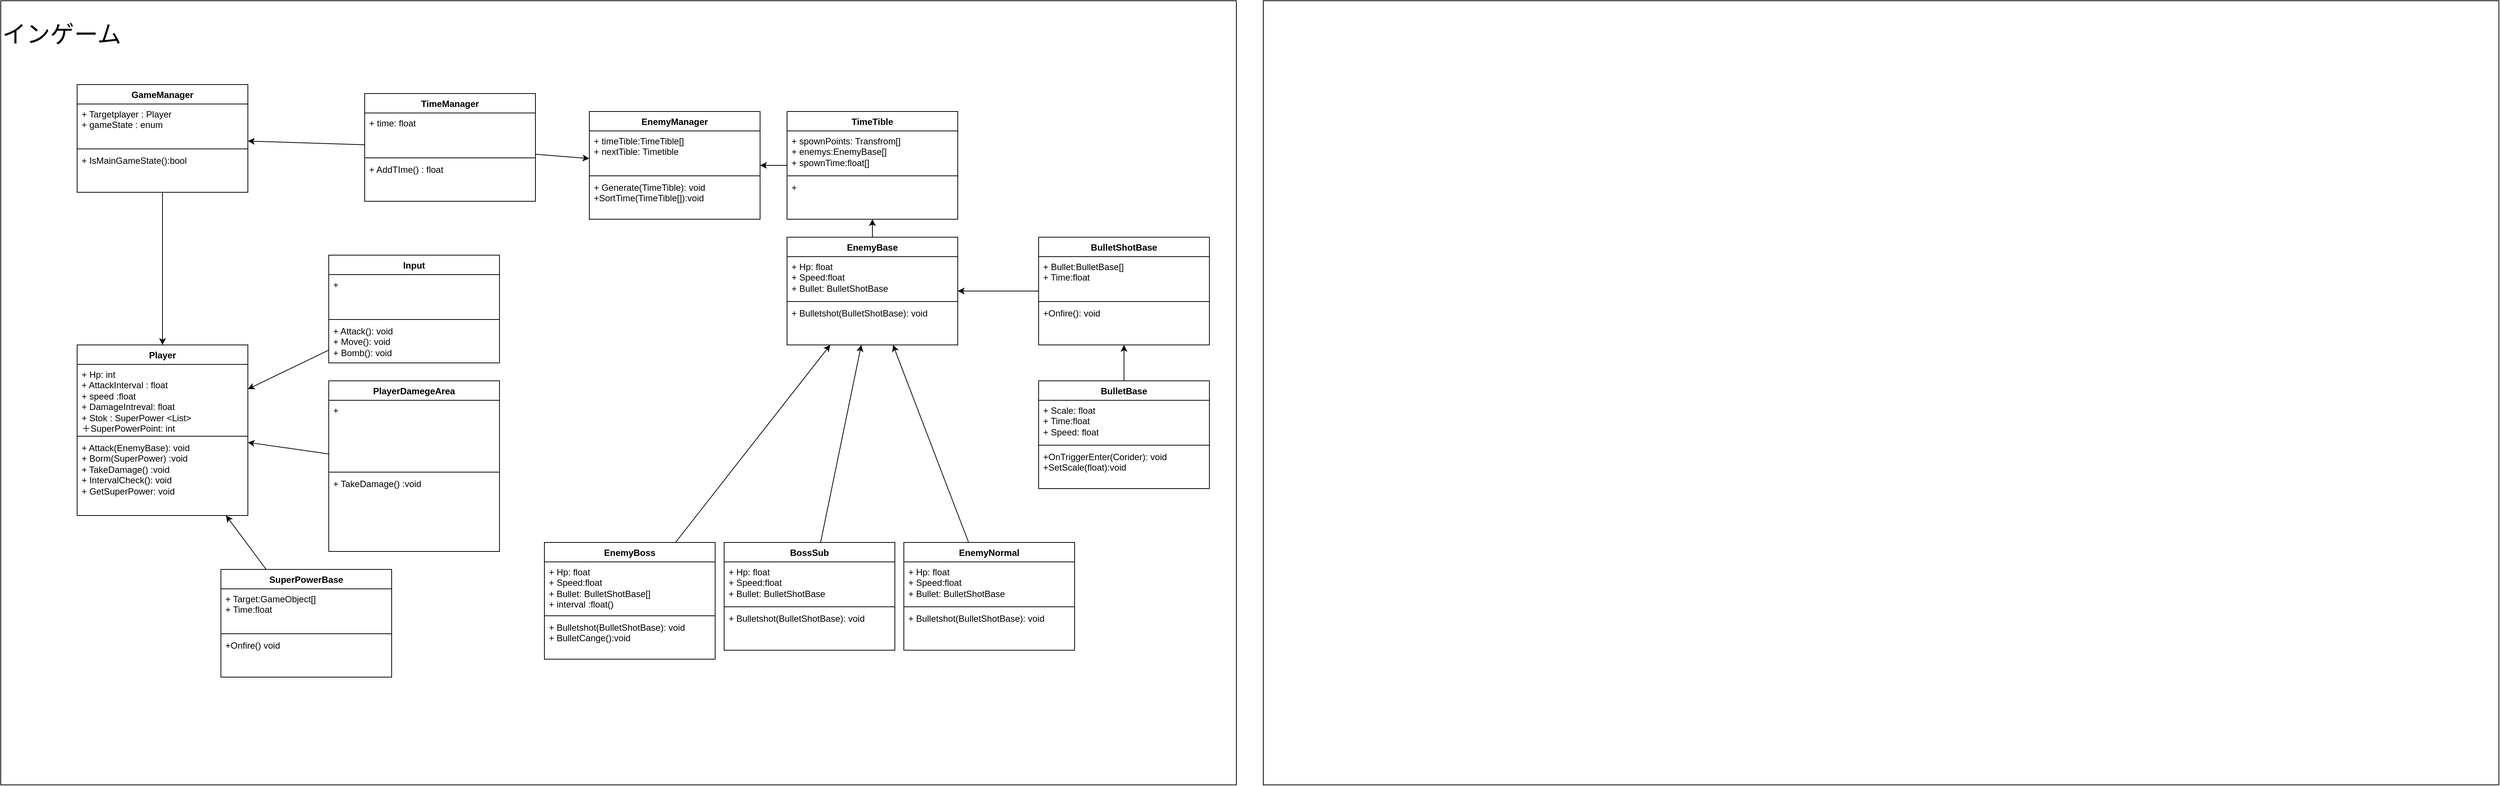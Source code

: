 <mxfile version="25.0.3">
  <diagram id="C5RBs43oDa-KdzZeNtuy" name="Page-1">
    <mxGraphModel dx="1740" dy="995" grid="1" gridSize="12" guides="1" tooltips="1" connect="1" arrows="1" fold="1" page="1" pageScale="1" pageWidth="1600" pageHeight="900" math="0" shadow="0">
      <root>
        <mxCell id="WIyWlLk6GJQsqaUBKTNV-0" />
        <mxCell id="WIyWlLk6GJQsqaUBKTNV-1" parent="WIyWlLk6GJQsqaUBKTNV-0" />
        <mxCell id="qNqzVhPJE8xCvwRogEjn-1" value="" style="whiteSpace=wrap;html=1;" parent="WIyWlLk6GJQsqaUBKTNV-1" vertex="1">
          <mxGeometry x="30" y="20" width="1650" height="1048" as="geometry" />
        </mxCell>
        <mxCell id="qNqzVhPJE8xCvwRogEjn-2" value="&lt;font style=&quot;font-size: 32px;&quot;&gt;インゲーム&lt;/font&gt;" style="text;html=1;align=left;verticalAlign=middle;whiteSpace=wrap;rounded=0;" parent="WIyWlLk6GJQsqaUBKTNV-1" vertex="1">
          <mxGeometry x="30" y="20" width="170" height="90" as="geometry" />
        </mxCell>
        <mxCell id="qNqzVhPJE8xCvwRogEjn-11" value="EnemyBase" style="swimlane;fontStyle=1;align=center;verticalAlign=top;childLayout=stackLayout;horizontal=1;startSize=26;horizontalStack=0;resizeParent=1;resizeParentMax=0;resizeLast=0;collapsible=1;marginBottom=0;whiteSpace=wrap;html=1;" parent="WIyWlLk6GJQsqaUBKTNV-1" vertex="1">
          <mxGeometry x="1080" y="336" width="228" height="144" as="geometry" />
        </mxCell>
        <mxCell id="qNqzVhPJE8xCvwRogEjn-12" value="+ Hp: float&lt;div&gt;+ Speed:float&lt;/div&gt;&lt;div&gt;+ Bullet: BulletShotBase&lt;/div&gt;" style="text;strokeColor=none;fillColor=none;align=left;verticalAlign=top;spacingLeft=4;spacingRight=4;overflow=hidden;rotatable=0;points=[[0,0.5],[1,0.5]];portConstraint=eastwest;whiteSpace=wrap;html=1;" parent="qNqzVhPJE8xCvwRogEjn-11" vertex="1">
          <mxGeometry y="26" width="228" height="58" as="geometry" />
        </mxCell>
        <mxCell id="qNqzVhPJE8xCvwRogEjn-13" value="" style="line;strokeWidth=1;fillColor=none;align=left;verticalAlign=middle;spacingTop=-1;spacingLeft=3;spacingRight=3;rotatable=0;labelPosition=right;points=[];portConstraint=eastwest;strokeColor=inherit;" parent="qNqzVhPJE8xCvwRogEjn-11" vertex="1">
          <mxGeometry y="84" width="228" height="4" as="geometry" />
        </mxCell>
        <mxCell id="qNqzVhPJE8xCvwRogEjn-14" value="+ Bulletshot(BulletShotBase): void&lt;div&gt;&lt;br&gt;&lt;/div&gt;" style="text;strokeColor=none;fillColor=none;align=left;verticalAlign=top;spacingLeft=4;spacingRight=4;overflow=hidden;rotatable=0;points=[[0,0.5],[1,0.5]];portConstraint=eastwest;whiteSpace=wrap;html=1;" parent="qNqzVhPJE8xCvwRogEjn-11" vertex="1">
          <mxGeometry y="88" width="228" height="56" as="geometry" />
        </mxCell>
        <mxCell id="qNqzVhPJE8xCvwRogEjn-16" value="TimeManager" style="swimlane;fontStyle=1;align=center;verticalAlign=top;childLayout=stackLayout;horizontal=1;startSize=26;horizontalStack=0;resizeParent=1;resizeParentMax=0;resizeLast=0;collapsible=1;marginBottom=0;whiteSpace=wrap;html=1;" parent="WIyWlLk6GJQsqaUBKTNV-1" vertex="1">
          <mxGeometry x="516" y="144" width="228" height="144" as="geometry" />
        </mxCell>
        <mxCell id="qNqzVhPJE8xCvwRogEjn-17" value="+ time: float" style="text;strokeColor=none;fillColor=none;align=left;verticalAlign=top;spacingLeft=4;spacingRight=4;overflow=hidden;rotatable=0;points=[[0,0.5],[1,0.5]];portConstraint=eastwest;whiteSpace=wrap;html=1;" parent="qNqzVhPJE8xCvwRogEjn-16" vertex="1">
          <mxGeometry y="26" width="228" height="58" as="geometry" />
        </mxCell>
        <mxCell id="qNqzVhPJE8xCvwRogEjn-18" value="" style="line;strokeWidth=1;fillColor=none;align=left;verticalAlign=middle;spacingTop=-1;spacingLeft=3;spacingRight=3;rotatable=0;labelPosition=right;points=[];portConstraint=eastwest;strokeColor=inherit;" parent="qNqzVhPJE8xCvwRogEjn-16" vertex="1">
          <mxGeometry y="84" width="228" height="4" as="geometry" />
        </mxCell>
        <mxCell id="qNqzVhPJE8xCvwRogEjn-19" value="+ AddTIme() : float&amp;nbsp;&lt;div&gt;&lt;br&gt;&lt;/div&gt;" style="text;strokeColor=none;fillColor=none;align=left;verticalAlign=top;spacingLeft=4;spacingRight=4;overflow=hidden;rotatable=0;points=[[0,0.5],[1,0.5]];portConstraint=eastwest;whiteSpace=wrap;html=1;" parent="qNqzVhPJE8xCvwRogEjn-16" vertex="1">
          <mxGeometry y="88" width="228" height="56" as="geometry" />
        </mxCell>
        <mxCell id="qNqzVhPJE8xCvwRogEjn-21" value="" style="endArrow=classic;html=1;rounded=0;" parent="WIyWlLk6GJQsqaUBKTNV-1" source="qNqzVhPJE8xCvwRogEjn-16" target="qNqzVhPJE8xCvwRogEjn-60" edge="1">
          <mxGeometry width="50" height="50" relative="1" as="geometry">
            <mxPoint x="804" y="350" as="sourcePoint" />
            <mxPoint x="470" y="252.249" as="targetPoint" />
          </mxGeometry>
        </mxCell>
        <mxCell id="qNqzVhPJE8xCvwRogEjn-22" value="" style="endArrow=classic;html=1;rounded=0;" parent="WIyWlLk6GJQsqaUBKTNV-1" source="qNqzVhPJE8xCvwRogEjn-16" target="qNqzVhPJE8xCvwRogEjn-35" edge="1">
          <mxGeometry width="50" height="50" relative="1" as="geometry">
            <mxPoint x="900" y="458" as="sourcePoint" />
            <mxPoint x="950" y="408" as="targetPoint" />
          </mxGeometry>
        </mxCell>
        <mxCell id="qNqzVhPJE8xCvwRogEjn-35" value="EnemyManager" style="swimlane;fontStyle=1;align=center;verticalAlign=top;childLayout=stackLayout;horizontal=1;startSize=26;horizontalStack=0;resizeParent=1;resizeParentMax=0;resizeLast=0;collapsible=1;marginBottom=0;whiteSpace=wrap;html=1;" parent="WIyWlLk6GJQsqaUBKTNV-1" vertex="1">
          <mxGeometry x="816" y="168" width="228" height="144" as="geometry" />
        </mxCell>
        <mxCell id="qNqzVhPJE8xCvwRogEjn-36" value="&lt;div&gt;+ timeTible:TimeTible[]&lt;/div&gt;&lt;div&gt;+ nextTible: Timetible&lt;/div&gt;" style="text;strokeColor=none;fillColor=none;align=left;verticalAlign=top;spacingLeft=4;spacingRight=4;overflow=hidden;rotatable=0;points=[[0,0.5],[1,0.5]];portConstraint=eastwest;whiteSpace=wrap;html=1;" parent="qNqzVhPJE8xCvwRogEjn-35" vertex="1">
          <mxGeometry y="26" width="228" height="58" as="geometry" />
        </mxCell>
        <mxCell id="qNqzVhPJE8xCvwRogEjn-37" value="" style="line;strokeWidth=1;fillColor=none;align=left;verticalAlign=middle;spacingTop=-1;spacingLeft=3;spacingRight=3;rotatable=0;labelPosition=right;points=[];portConstraint=eastwest;strokeColor=inherit;" parent="qNqzVhPJE8xCvwRogEjn-35" vertex="1">
          <mxGeometry y="84" width="228" height="4" as="geometry" />
        </mxCell>
        <mxCell id="qNqzVhPJE8xCvwRogEjn-38" value="+ Generate(TimeTible): void&lt;div&gt;+SortTime(TimeTible[]):void&lt;/div&gt;" style="text;strokeColor=none;fillColor=none;align=left;verticalAlign=top;spacingLeft=4;spacingRight=4;overflow=hidden;rotatable=0;points=[[0,0.5],[1,0.5]];portConstraint=eastwest;whiteSpace=wrap;html=1;" parent="qNqzVhPJE8xCvwRogEjn-35" vertex="1">
          <mxGeometry y="88" width="228" height="56" as="geometry" />
        </mxCell>
        <mxCell id="qNqzVhPJE8xCvwRogEjn-39" value="EnemyBoss" style="swimlane;fontStyle=1;align=center;verticalAlign=top;childLayout=stackLayout;horizontal=1;startSize=26;horizontalStack=0;resizeParent=1;resizeParentMax=0;resizeLast=0;collapsible=1;marginBottom=0;whiteSpace=wrap;html=1;" parent="WIyWlLk6GJQsqaUBKTNV-1" vertex="1">
          <mxGeometry x="756" y="744" width="228" height="156" as="geometry" />
        </mxCell>
        <mxCell id="qNqzVhPJE8xCvwRogEjn-40" value="+ Hp: float&lt;div&gt;+ Speed:float&lt;/div&gt;&lt;div&gt;+ Bullet: BulletShotBase[]&lt;/div&gt;&lt;div&gt;+ interval :float()&lt;/div&gt;" style="text;strokeColor=none;fillColor=none;align=left;verticalAlign=top;spacingLeft=4;spacingRight=4;overflow=hidden;rotatable=0;points=[[0,0.5],[1,0.5]];portConstraint=eastwest;whiteSpace=wrap;html=1;" parent="qNqzVhPJE8xCvwRogEjn-39" vertex="1">
          <mxGeometry y="26" width="228" height="70" as="geometry" />
        </mxCell>
        <mxCell id="qNqzVhPJE8xCvwRogEjn-41" value="" style="line;strokeWidth=1;fillColor=none;align=left;verticalAlign=middle;spacingTop=-1;spacingLeft=3;spacingRight=3;rotatable=0;labelPosition=right;points=[];portConstraint=eastwest;strokeColor=inherit;" parent="qNqzVhPJE8xCvwRogEjn-39" vertex="1">
          <mxGeometry y="96" width="228" height="4" as="geometry" />
        </mxCell>
        <mxCell id="qNqzVhPJE8xCvwRogEjn-42" value="+ Bulletshot(BulletShotBase): void&lt;div&gt;+ BulletCange():void&lt;/div&gt;" style="text;strokeColor=none;fillColor=none;align=left;verticalAlign=top;spacingLeft=4;spacingRight=4;overflow=hidden;rotatable=0;points=[[0,0.5],[1,0.5]];portConstraint=eastwest;whiteSpace=wrap;html=1;" parent="qNqzVhPJE8xCvwRogEjn-39" vertex="1">
          <mxGeometry y="100" width="228" height="56" as="geometry" />
        </mxCell>
        <mxCell id="qNqzVhPJE8xCvwRogEjn-43" value="EnemyNormal" style="swimlane;fontStyle=1;align=center;verticalAlign=top;childLayout=stackLayout;horizontal=1;startSize=26;horizontalStack=0;resizeParent=1;resizeParentMax=0;resizeLast=0;collapsible=1;marginBottom=0;whiteSpace=wrap;html=1;" parent="WIyWlLk6GJQsqaUBKTNV-1" vertex="1">
          <mxGeometry x="1236" y="744" width="228" height="144" as="geometry" />
        </mxCell>
        <mxCell id="qNqzVhPJE8xCvwRogEjn-44" value="+ Hp: float&lt;div&gt;+ Speed:float&lt;/div&gt;&lt;div&gt;+ Bullet: BulletShotBase&lt;/div&gt;" style="text;strokeColor=none;fillColor=none;align=left;verticalAlign=top;spacingLeft=4;spacingRight=4;overflow=hidden;rotatable=0;points=[[0,0.5],[1,0.5]];portConstraint=eastwest;whiteSpace=wrap;html=1;" parent="qNqzVhPJE8xCvwRogEjn-43" vertex="1">
          <mxGeometry y="26" width="228" height="58" as="geometry" />
        </mxCell>
        <mxCell id="qNqzVhPJE8xCvwRogEjn-45" value="" style="line;strokeWidth=1;fillColor=none;align=left;verticalAlign=middle;spacingTop=-1;spacingLeft=3;spacingRight=3;rotatable=0;labelPosition=right;points=[];portConstraint=eastwest;strokeColor=inherit;" parent="qNqzVhPJE8xCvwRogEjn-43" vertex="1">
          <mxGeometry y="84" width="228" height="4" as="geometry" />
        </mxCell>
        <mxCell id="qNqzVhPJE8xCvwRogEjn-46" value="+ Bulletshot(BulletShotBase): void&lt;div&gt;&lt;br&gt;&lt;/div&gt;" style="text;strokeColor=none;fillColor=none;align=left;verticalAlign=top;spacingLeft=4;spacingRight=4;overflow=hidden;rotatable=0;points=[[0,0.5],[1,0.5]];portConstraint=eastwest;whiteSpace=wrap;html=1;" parent="qNqzVhPJE8xCvwRogEjn-43" vertex="1">
          <mxGeometry y="88" width="228" height="56" as="geometry" />
        </mxCell>
        <mxCell id="qNqzVhPJE8xCvwRogEjn-47" value="BossSub" style="swimlane;fontStyle=1;align=center;verticalAlign=top;childLayout=stackLayout;horizontal=1;startSize=26;horizontalStack=0;resizeParent=1;resizeParentMax=0;resizeLast=0;collapsible=1;marginBottom=0;whiteSpace=wrap;html=1;" parent="WIyWlLk6GJQsqaUBKTNV-1" vertex="1">
          <mxGeometry x="996" y="744" width="228" height="144" as="geometry" />
        </mxCell>
        <mxCell id="qNqzVhPJE8xCvwRogEjn-48" value="+ Hp: float&lt;div&gt;+ Speed:float&lt;/div&gt;&lt;div&gt;+ Bullet: BulletShotBase&lt;/div&gt;" style="text;strokeColor=none;fillColor=none;align=left;verticalAlign=top;spacingLeft=4;spacingRight=4;overflow=hidden;rotatable=0;points=[[0,0.5],[1,0.5]];portConstraint=eastwest;whiteSpace=wrap;html=1;" parent="qNqzVhPJE8xCvwRogEjn-47" vertex="1">
          <mxGeometry y="26" width="228" height="58" as="geometry" />
        </mxCell>
        <mxCell id="qNqzVhPJE8xCvwRogEjn-49" value="" style="line;strokeWidth=1;fillColor=none;align=left;verticalAlign=middle;spacingTop=-1;spacingLeft=3;spacingRight=3;rotatable=0;labelPosition=right;points=[];portConstraint=eastwest;strokeColor=inherit;" parent="qNqzVhPJE8xCvwRogEjn-47" vertex="1">
          <mxGeometry y="84" width="228" height="4" as="geometry" />
        </mxCell>
        <mxCell id="qNqzVhPJE8xCvwRogEjn-50" value="+ Bulletshot(BulletShotBase): void&lt;div&gt;&lt;br&gt;&lt;/div&gt;" style="text;strokeColor=none;fillColor=none;align=left;verticalAlign=top;spacingLeft=4;spacingRight=4;overflow=hidden;rotatable=0;points=[[0,0.5],[1,0.5]];portConstraint=eastwest;whiteSpace=wrap;html=1;" parent="qNqzVhPJE8xCvwRogEjn-47" vertex="1">
          <mxGeometry y="88" width="228" height="56" as="geometry" />
        </mxCell>
        <mxCell id="qNqzVhPJE8xCvwRogEjn-51" value="" style="endArrow=classic;html=1;rounded=0;" parent="WIyWlLk6GJQsqaUBKTNV-1" source="qNqzVhPJE8xCvwRogEjn-43" target="qNqzVhPJE8xCvwRogEjn-11" edge="1">
          <mxGeometry width="50" height="50" relative="1" as="geometry">
            <mxPoint x="1272" y="794" as="sourcePoint" />
            <mxPoint x="1322" y="744" as="targetPoint" />
          </mxGeometry>
        </mxCell>
        <mxCell id="qNqzVhPJE8xCvwRogEjn-52" value="" style="endArrow=classic;html=1;rounded=0;" parent="WIyWlLk6GJQsqaUBKTNV-1" source="qNqzVhPJE8xCvwRogEjn-39" target="qNqzVhPJE8xCvwRogEjn-11" edge="1">
          <mxGeometry width="50" height="50" relative="1" as="geometry">
            <mxPoint x="1272" y="794" as="sourcePoint" />
            <mxPoint x="1322" y="744" as="targetPoint" />
          </mxGeometry>
        </mxCell>
        <mxCell id="qNqzVhPJE8xCvwRogEjn-53" value="" style="endArrow=classic;html=1;rounded=0;" parent="WIyWlLk6GJQsqaUBKTNV-1" source="qNqzVhPJE8xCvwRogEjn-47" target="qNqzVhPJE8xCvwRogEjn-11" edge="1">
          <mxGeometry width="50" height="50" relative="1" as="geometry">
            <mxPoint x="1272" y="794" as="sourcePoint" />
            <mxPoint x="1322" y="744" as="targetPoint" />
          </mxGeometry>
        </mxCell>
        <mxCell id="qNqzVhPJE8xCvwRogEjn-54" value="TimeTible" style="swimlane;fontStyle=1;align=center;verticalAlign=top;childLayout=stackLayout;horizontal=1;startSize=26;horizontalStack=0;resizeParent=1;resizeParentMax=0;resizeLast=0;collapsible=1;marginBottom=0;whiteSpace=wrap;html=1;" parent="WIyWlLk6GJQsqaUBKTNV-1" vertex="1">
          <mxGeometry x="1080" y="168" width="228" height="144" as="geometry" />
        </mxCell>
        <mxCell id="qNqzVhPJE8xCvwRogEjn-55" value="+ spownPoints: Transfrom[]&lt;div&gt;+ enemys:EnemyBase[]&lt;/div&gt;&lt;div&gt;+ spownTime:float[]&lt;/div&gt;" style="text;strokeColor=none;fillColor=none;align=left;verticalAlign=top;spacingLeft=4;spacingRight=4;overflow=hidden;rotatable=0;points=[[0,0.5],[1,0.5]];portConstraint=eastwest;whiteSpace=wrap;html=1;" parent="qNqzVhPJE8xCvwRogEjn-54" vertex="1">
          <mxGeometry y="26" width="228" height="58" as="geometry" />
        </mxCell>
        <mxCell id="qNqzVhPJE8xCvwRogEjn-56" value="" style="line;strokeWidth=1;fillColor=none;align=left;verticalAlign=middle;spacingTop=-1;spacingLeft=3;spacingRight=3;rotatable=0;labelPosition=right;points=[];portConstraint=eastwest;strokeColor=inherit;" parent="qNqzVhPJE8xCvwRogEjn-54" vertex="1">
          <mxGeometry y="84" width="228" height="4" as="geometry" />
        </mxCell>
        <mxCell id="qNqzVhPJE8xCvwRogEjn-57" value="&lt;div&gt;+&lt;/div&gt;" style="text;strokeColor=none;fillColor=none;align=left;verticalAlign=top;spacingLeft=4;spacingRight=4;overflow=hidden;rotatable=0;points=[[0,0.5],[1,0.5]];portConstraint=eastwest;whiteSpace=wrap;html=1;" parent="qNqzVhPJE8xCvwRogEjn-54" vertex="1">
          <mxGeometry y="88" width="228" height="56" as="geometry" />
        </mxCell>
        <mxCell id="qNqzVhPJE8xCvwRogEjn-58" value="" style="endArrow=classic;html=1;rounded=0;" parent="WIyWlLk6GJQsqaUBKTNV-1" source="qNqzVhPJE8xCvwRogEjn-54" target="qNqzVhPJE8xCvwRogEjn-35" edge="1">
          <mxGeometry width="50" height="50" relative="1" as="geometry">
            <mxPoint x="1308" y="638" as="sourcePoint" />
            <mxPoint x="1358" y="588" as="targetPoint" />
          </mxGeometry>
        </mxCell>
        <mxCell id="qNqzVhPJE8xCvwRogEjn-59" value="" style="endArrow=classic;html=1;rounded=0;" parent="WIyWlLk6GJQsqaUBKTNV-1" source="qNqzVhPJE8xCvwRogEjn-11" target="qNqzVhPJE8xCvwRogEjn-54" edge="1">
          <mxGeometry width="50" height="50" relative="1" as="geometry">
            <mxPoint x="1284" y="590" as="sourcePoint" />
            <mxPoint x="1334" y="540" as="targetPoint" />
          </mxGeometry>
        </mxCell>
        <mxCell id="qNqzVhPJE8xCvwRogEjn-60" value="GameManager" style="swimlane;fontStyle=1;align=center;verticalAlign=top;childLayout=stackLayout;horizontal=1;startSize=26;horizontalStack=0;resizeParent=1;resizeParentMax=0;resizeLast=0;collapsible=1;marginBottom=0;whiteSpace=wrap;html=1;" parent="WIyWlLk6GJQsqaUBKTNV-1" vertex="1">
          <mxGeometry x="132" y="132" width="228" height="144" as="geometry" />
        </mxCell>
        <mxCell id="qNqzVhPJE8xCvwRogEjn-61" value="+ Targetplayer : Player&lt;div&gt;+ gameState : enum&lt;/div&gt;" style="text;strokeColor=none;fillColor=none;align=left;verticalAlign=top;spacingLeft=4;spacingRight=4;overflow=hidden;rotatable=0;points=[[0,0.5],[1,0.5]];portConstraint=eastwest;whiteSpace=wrap;html=1;" parent="qNqzVhPJE8xCvwRogEjn-60" vertex="1">
          <mxGeometry y="26" width="228" height="58" as="geometry" />
        </mxCell>
        <mxCell id="qNqzVhPJE8xCvwRogEjn-62" value="" style="line;strokeWidth=1;fillColor=none;align=left;verticalAlign=middle;spacingTop=-1;spacingLeft=3;spacingRight=3;rotatable=0;labelPosition=right;points=[];portConstraint=eastwest;strokeColor=inherit;" parent="qNqzVhPJE8xCvwRogEjn-60" vertex="1">
          <mxGeometry y="84" width="228" height="4" as="geometry" />
        </mxCell>
        <mxCell id="qNqzVhPJE8xCvwRogEjn-63" value="+ IsMainGameState():bool&amp;nbsp;&lt;div&gt;&lt;br&gt;&lt;/div&gt;" style="text;strokeColor=none;fillColor=none;align=left;verticalAlign=top;spacingLeft=4;spacingRight=4;overflow=hidden;rotatable=0;points=[[0,0.5],[1,0.5]];portConstraint=eastwest;whiteSpace=wrap;html=1;" parent="qNqzVhPJE8xCvwRogEjn-60" vertex="1">
          <mxGeometry y="88" width="228" height="56" as="geometry" />
        </mxCell>
        <mxCell id="qNqzVhPJE8xCvwRogEjn-64" value="" style="whiteSpace=wrap;html=1;" parent="WIyWlLk6GJQsqaUBKTNV-1" vertex="1">
          <mxGeometry x="1716" y="20" width="1650" height="1048" as="geometry" />
        </mxCell>
        <mxCell id="qNqzVhPJE8xCvwRogEjn-65" value="Player" style="swimlane;fontStyle=1;align=center;verticalAlign=top;childLayout=stackLayout;horizontal=1;startSize=26;horizontalStack=0;resizeParent=1;resizeParentMax=0;resizeLast=0;collapsible=1;marginBottom=0;whiteSpace=wrap;html=1;" parent="WIyWlLk6GJQsqaUBKTNV-1" vertex="1">
          <mxGeometry x="132" y="480" width="228" height="228" as="geometry" />
        </mxCell>
        <mxCell id="qNqzVhPJE8xCvwRogEjn-66" value="+ Hp: int&amp;nbsp;&lt;div&gt;+ AttackInterval : float&lt;br&gt;+ speed :float&lt;/div&gt;&lt;div&gt;+ DamageIntreval: float&lt;br&gt;+ Stok : SuperPower &amp;lt;List&amp;gt;&lt;/div&gt;&lt;div&gt;＋SuperPowerPoint: int&lt;/div&gt;" style="text;strokeColor=none;fillColor=none;align=left;verticalAlign=top;spacingLeft=4;spacingRight=4;overflow=hidden;rotatable=0;points=[[0,0.5],[1,0.5]];portConstraint=eastwest;whiteSpace=wrap;html=1;" parent="qNqzVhPJE8xCvwRogEjn-65" vertex="1">
          <mxGeometry y="26" width="228" height="94" as="geometry" />
        </mxCell>
        <mxCell id="qNqzVhPJE8xCvwRogEjn-67" value="" style="line;strokeWidth=1;fillColor=none;align=left;verticalAlign=middle;spacingTop=-1;spacingLeft=3;spacingRight=3;rotatable=0;labelPosition=right;points=[];portConstraint=eastwest;strokeColor=inherit;" parent="qNqzVhPJE8xCvwRogEjn-65" vertex="1">
          <mxGeometry y="120" width="228" height="4" as="geometry" />
        </mxCell>
        <mxCell id="qNqzVhPJE8xCvwRogEjn-68" value="+ Attack(EnemyBase): void&lt;div&gt;+ Borm(SuperPower) :void&lt;/div&gt;&lt;div&gt;+ TakeDamage() :void&lt;/div&gt;&lt;div&gt;+ IntervalCheck(): void&lt;br&gt;+ GetSuperPower: void&lt;/div&gt;" style="text;strokeColor=none;fillColor=none;align=left;verticalAlign=top;spacingLeft=4;spacingRight=4;overflow=hidden;rotatable=0;points=[[0,0.5],[1,0.5]];portConstraint=eastwest;whiteSpace=wrap;html=1;" parent="qNqzVhPJE8xCvwRogEjn-65" vertex="1">
          <mxGeometry y="124" width="228" height="104" as="geometry" />
        </mxCell>
        <mxCell id="qNqzVhPJE8xCvwRogEjn-69" value="Input" style="swimlane;fontStyle=1;align=center;verticalAlign=top;childLayout=stackLayout;horizontal=1;startSize=26;horizontalStack=0;resizeParent=1;resizeParentMax=0;resizeLast=0;collapsible=1;marginBottom=0;whiteSpace=wrap;html=1;" parent="WIyWlLk6GJQsqaUBKTNV-1" vertex="1">
          <mxGeometry x="468" y="360" width="228" height="144" as="geometry" />
        </mxCell>
        <mxCell id="qNqzVhPJE8xCvwRogEjn-70" value="+&amp;nbsp;" style="text;strokeColor=none;fillColor=none;align=left;verticalAlign=top;spacingLeft=4;spacingRight=4;overflow=hidden;rotatable=0;points=[[0,0.5],[1,0.5]];portConstraint=eastwest;whiteSpace=wrap;html=1;" parent="qNqzVhPJE8xCvwRogEjn-69" vertex="1">
          <mxGeometry y="26" width="228" height="58" as="geometry" />
        </mxCell>
        <mxCell id="qNqzVhPJE8xCvwRogEjn-71" value="" style="line;strokeWidth=1;fillColor=none;align=left;verticalAlign=middle;spacingTop=-1;spacingLeft=3;spacingRight=3;rotatable=0;labelPosition=right;points=[];portConstraint=eastwest;strokeColor=inherit;" parent="qNqzVhPJE8xCvwRogEjn-69" vertex="1">
          <mxGeometry y="84" width="228" height="4" as="geometry" />
        </mxCell>
        <mxCell id="qNqzVhPJE8xCvwRogEjn-72" value="+ Attack(): void&lt;div&gt;+ Move(): void&lt;/div&gt;&lt;div&gt;+ Bomb(): void&lt;/div&gt;" style="text;strokeColor=none;fillColor=none;align=left;verticalAlign=top;spacingLeft=4;spacingRight=4;overflow=hidden;rotatable=0;points=[[0,0.5],[1,0.5]];portConstraint=eastwest;whiteSpace=wrap;html=1;" parent="qNqzVhPJE8xCvwRogEjn-69" vertex="1">
          <mxGeometry y="88" width="228" height="56" as="geometry" />
        </mxCell>
        <mxCell id="qNqzVhPJE8xCvwRogEjn-73" value="" style="endArrow=classic;html=1;rounded=0;" parent="WIyWlLk6GJQsqaUBKTNV-1" source="qNqzVhPJE8xCvwRogEjn-60" target="qNqzVhPJE8xCvwRogEjn-65" edge="1">
          <mxGeometry width="50" height="50" relative="1" as="geometry">
            <mxPoint x="360" y="302" as="sourcePoint" />
            <mxPoint x="410" y="252" as="targetPoint" />
          </mxGeometry>
        </mxCell>
        <mxCell id="qNqzVhPJE8xCvwRogEjn-74" value="" style="endArrow=classic;html=1;rounded=0;" parent="WIyWlLk6GJQsqaUBKTNV-1" source="qNqzVhPJE8xCvwRogEjn-69" target="qNqzVhPJE8xCvwRogEjn-65" edge="1">
          <mxGeometry width="50" height="50" relative="1" as="geometry">
            <mxPoint x="420" y="830" as="sourcePoint" />
            <mxPoint x="470" y="780" as="targetPoint" />
          </mxGeometry>
        </mxCell>
        <mxCell id="qNqzVhPJE8xCvwRogEjn-79" value="SuperPowerBase" style="swimlane;fontStyle=1;align=center;verticalAlign=top;childLayout=stackLayout;horizontal=1;startSize=26;horizontalStack=0;resizeParent=1;resizeParentMax=0;resizeLast=0;collapsible=1;marginBottom=0;whiteSpace=wrap;html=1;" parent="WIyWlLk6GJQsqaUBKTNV-1" vertex="1">
          <mxGeometry x="324" y="780" width="228" height="144" as="geometry" />
        </mxCell>
        <mxCell id="qNqzVhPJE8xCvwRogEjn-80" value="&lt;div&gt;+ Target:GameObject[]&lt;/div&gt;&lt;div&gt;+ Time:float&lt;/div&gt;" style="text;strokeColor=none;fillColor=none;align=left;verticalAlign=top;spacingLeft=4;spacingRight=4;overflow=hidden;rotatable=0;points=[[0,0.5],[1,0.5]];portConstraint=eastwest;whiteSpace=wrap;html=1;" parent="qNqzVhPJE8xCvwRogEjn-79" vertex="1">
          <mxGeometry y="26" width="228" height="58" as="geometry" />
        </mxCell>
        <mxCell id="qNqzVhPJE8xCvwRogEjn-81" value="" style="line;strokeWidth=1;fillColor=none;align=left;verticalAlign=middle;spacingTop=-1;spacingLeft=3;spacingRight=3;rotatable=0;labelPosition=right;points=[];portConstraint=eastwest;strokeColor=inherit;" parent="qNqzVhPJE8xCvwRogEjn-79" vertex="1">
          <mxGeometry y="84" width="228" height="4" as="geometry" />
        </mxCell>
        <mxCell id="qNqzVhPJE8xCvwRogEjn-82" value="&lt;div&gt;+Onfire() void&lt;/div&gt;" style="text;strokeColor=none;fillColor=none;align=left;verticalAlign=top;spacingLeft=4;spacingRight=4;overflow=hidden;rotatable=0;points=[[0,0.5],[1,0.5]];portConstraint=eastwest;whiteSpace=wrap;html=1;" parent="qNqzVhPJE8xCvwRogEjn-79" vertex="1">
          <mxGeometry y="88" width="228" height="56" as="geometry" />
        </mxCell>
        <mxCell id="qNqzVhPJE8xCvwRogEjn-83" value="BulletShotBase" style="swimlane;fontStyle=1;align=center;verticalAlign=top;childLayout=stackLayout;horizontal=1;startSize=26;horizontalStack=0;resizeParent=1;resizeParentMax=0;resizeLast=0;collapsible=1;marginBottom=0;whiteSpace=wrap;html=1;" parent="WIyWlLk6GJQsqaUBKTNV-1" vertex="1">
          <mxGeometry x="1416" y="336" width="228" height="144" as="geometry" />
        </mxCell>
        <mxCell id="qNqzVhPJE8xCvwRogEjn-84" value="&lt;div&gt;+ Bullet:BulletBase[]&lt;/div&gt;&lt;div&gt;+ Time:float&lt;/div&gt;" style="text;strokeColor=none;fillColor=none;align=left;verticalAlign=top;spacingLeft=4;spacingRight=4;overflow=hidden;rotatable=0;points=[[0,0.5],[1,0.5]];portConstraint=eastwest;whiteSpace=wrap;html=1;" parent="qNqzVhPJE8xCvwRogEjn-83" vertex="1">
          <mxGeometry y="26" width="228" height="58" as="geometry" />
        </mxCell>
        <mxCell id="qNqzVhPJE8xCvwRogEjn-85" value="" style="line;strokeWidth=1;fillColor=none;align=left;verticalAlign=middle;spacingTop=-1;spacingLeft=3;spacingRight=3;rotatable=0;labelPosition=right;points=[];portConstraint=eastwest;strokeColor=inherit;" parent="qNqzVhPJE8xCvwRogEjn-83" vertex="1">
          <mxGeometry y="84" width="228" height="4" as="geometry" />
        </mxCell>
        <mxCell id="qNqzVhPJE8xCvwRogEjn-86" value="&lt;div&gt;+Onfire(): void&lt;/div&gt;" style="text;strokeColor=none;fillColor=none;align=left;verticalAlign=top;spacingLeft=4;spacingRight=4;overflow=hidden;rotatable=0;points=[[0,0.5],[1,0.5]];portConstraint=eastwest;whiteSpace=wrap;html=1;" parent="qNqzVhPJE8xCvwRogEjn-83" vertex="1">
          <mxGeometry y="88" width="228" height="56" as="geometry" />
        </mxCell>
        <mxCell id="qNqzVhPJE8xCvwRogEjn-87" value="BulletBase" style="swimlane;fontStyle=1;align=center;verticalAlign=top;childLayout=stackLayout;horizontal=1;startSize=26;horizontalStack=0;resizeParent=1;resizeParentMax=0;resizeLast=0;collapsible=1;marginBottom=0;whiteSpace=wrap;html=1;" parent="WIyWlLk6GJQsqaUBKTNV-1" vertex="1">
          <mxGeometry x="1416" y="528" width="228" height="144" as="geometry" />
        </mxCell>
        <mxCell id="qNqzVhPJE8xCvwRogEjn-88" value="&lt;div&gt;+ Scale: float&lt;/div&gt;&lt;div&gt;+ Time:float&lt;/div&gt;&lt;div&gt;+ Speed: float&lt;/div&gt;" style="text;strokeColor=none;fillColor=none;align=left;verticalAlign=top;spacingLeft=4;spacingRight=4;overflow=hidden;rotatable=0;points=[[0,0.5],[1,0.5]];portConstraint=eastwest;whiteSpace=wrap;html=1;" parent="qNqzVhPJE8xCvwRogEjn-87" vertex="1">
          <mxGeometry y="26" width="228" height="58" as="geometry" />
        </mxCell>
        <mxCell id="qNqzVhPJE8xCvwRogEjn-89" value="" style="line;strokeWidth=1;fillColor=none;align=left;verticalAlign=middle;spacingTop=-1;spacingLeft=3;spacingRight=3;rotatable=0;labelPosition=right;points=[];portConstraint=eastwest;strokeColor=inherit;" parent="qNqzVhPJE8xCvwRogEjn-87" vertex="1">
          <mxGeometry y="84" width="228" height="4" as="geometry" />
        </mxCell>
        <mxCell id="qNqzVhPJE8xCvwRogEjn-90" value="&lt;div&gt;+OnTriggerEnter(Corider): void&lt;/div&gt;&lt;div&gt;+SetScale(float):void&lt;/div&gt;" style="text;strokeColor=none;fillColor=none;align=left;verticalAlign=top;spacingLeft=4;spacingRight=4;overflow=hidden;rotatable=0;points=[[0,0.5],[1,0.5]];portConstraint=eastwest;whiteSpace=wrap;html=1;" parent="qNqzVhPJE8xCvwRogEjn-87" vertex="1">
          <mxGeometry y="88" width="228" height="56" as="geometry" />
        </mxCell>
        <mxCell id="qNqzVhPJE8xCvwRogEjn-91" value="" style="endArrow=classic;html=1;rounded=0;" parent="WIyWlLk6GJQsqaUBKTNV-1" source="qNqzVhPJE8xCvwRogEjn-83" target="qNqzVhPJE8xCvwRogEjn-11" edge="1">
          <mxGeometry width="50" height="50" relative="1" as="geometry">
            <mxPoint x="1800" y="698" as="sourcePoint" />
            <mxPoint x="1850" y="648" as="targetPoint" />
          </mxGeometry>
        </mxCell>
        <mxCell id="qNqzVhPJE8xCvwRogEjn-92" value="" style="endArrow=classic;html=1;rounded=0;" parent="WIyWlLk6GJQsqaUBKTNV-1" source="qNqzVhPJE8xCvwRogEjn-87" target="qNqzVhPJE8xCvwRogEjn-83" edge="1">
          <mxGeometry width="50" height="50" relative="1" as="geometry">
            <mxPoint x="1800" y="806" as="sourcePoint" />
            <mxPoint x="1850" y="756" as="targetPoint" />
          </mxGeometry>
        </mxCell>
        <mxCell id="jgO_pRS54x03snPmvHFi-0" value="PlayerDamegeArea" style="swimlane;fontStyle=1;align=center;verticalAlign=top;childLayout=stackLayout;horizontal=1;startSize=26;horizontalStack=0;resizeParent=1;resizeParentMax=0;resizeLast=0;collapsible=1;marginBottom=0;whiteSpace=wrap;html=1;" parent="WIyWlLk6GJQsqaUBKTNV-1" vertex="1">
          <mxGeometry x="468" y="528" width="228" height="228" as="geometry" />
        </mxCell>
        <mxCell id="jgO_pRS54x03snPmvHFi-1" value="+&amp;nbsp;" style="text;strokeColor=none;fillColor=none;align=left;verticalAlign=top;spacingLeft=4;spacingRight=4;overflow=hidden;rotatable=0;points=[[0,0.5],[1,0.5]];portConstraint=eastwest;whiteSpace=wrap;html=1;" parent="jgO_pRS54x03snPmvHFi-0" vertex="1">
          <mxGeometry y="26" width="228" height="94" as="geometry" />
        </mxCell>
        <mxCell id="jgO_pRS54x03snPmvHFi-2" value="" style="line;strokeWidth=1;fillColor=none;align=left;verticalAlign=middle;spacingTop=-1;spacingLeft=3;spacingRight=3;rotatable=0;labelPosition=right;points=[];portConstraint=eastwest;strokeColor=inherit;" parent="jgO_pRS54x03snPmvHFi-0" vertex="1">
          <mxGeometry y="120" width="228" height="4" as="geometry" />
        </mxCell>
        <mxCell id="jgO_pRS54x03snPmvHFi-3" value="&lt;div&gt;+ TakeDamage() :void&lt;/div&gt;&lt;div&gt;&lt;br&gt;&lt;/div&gt;" style="text;strokeColor=none;fillColor=none;align=left;verticalAlign=top;spacingLeft=4;spacingRight=4;overflow=hidden;rotatable=0;points=[[0,0.5],[1,0.5]];portConstraint=eastwest;whiteSpace=wrap;html=1;" parent="jgO_pRS54x03snPmvHFi-0" vertex="1">
          <mxGeometry y="124" width="228" height="104" as="geometry" />
        </mxCell>
        <mxCell id="jgO_pRS54x03snPmvHFi-4" value="" style="endArrow=classic;html=1;rounded=0;" parent="WIyWlLk6GJQsqaUBKTNV-1" source="jgO_pRS54x03snPmvHFi-0" target="qNqzVhPJE8xCvwRogEjn-65" edge="1">
          <mxGeometry width="50" height="50" relative="1" as="geometry">
            <mxPoint x="468" y="782" as="sourcePoint" />
            <mxPoint x="518" y="732" as="targetPoint" />
          </mxGeometry>
        </mxCell>
        <mxCell id="fqdL0CX_6p2bb9C9uIoB-1" value="" style="endArrow=classic;html=1;rounded=0;" edge="1" parent="WIyWlLk6GJQsqaUBKTNV-1" source="qNqzVhPJE8xCvwRogEjn-79" target="qNqzVhPJE8xCvwRogEjn-65">
          <mxGeometry width="50" height="50" relative="1" as="geometry">
            <mxPoint x="864" y="578" as="sourcePoint" />
            <mxPoint x="914" y="528" as="targetPoint" />
          </mxGeometry>
        </mxCell>
      </root>
    </mxGraphModel>
  </diagram>
</mxfile>
